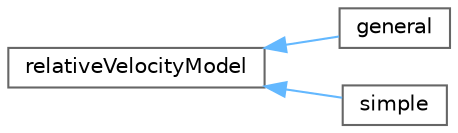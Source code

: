 digraph "Graphical Class Hierarchy"
{
 // LATEX_PDF_SIZE
  bgcolor="transparent";
  edge [fontname=Helvetica,fontsize=10,labelfontname=Helvetica,labelfontsize=10];
  node [fontname=Helvetica,fontsize=10,shape=box,height=0.2,width=0.4];
  rankdir="LR";
  Node0 [id="Node000000",label="relativeVelocityModel",height=0.2,width=0.4,color="grey40", fillcolor="white", style="filled",URL="$classFoam_1_1relativeVelocityModel.html",tooltip=" "];
  Node0 -> Node1 [id="edge5253_Node000000_Node000001",dir="back",color="steelblue1",style="solid",tooltip=" "];
  Node1 [id="Node000001",label="general",height=0.2,width=0.4,color="grey40", fillcolor="white", style="filled",URL="$classFoam_1_1relativeVelocityModels_1_1general.html",tooltip=" "];
  Node0 -> Node2 [id="edge5254_Node000000_Node000002",dir="back",color="steelblue1",style="solid",tooltip=" "];
  Node2 [id="Node000002",label="simple",height=0.2,width=0.4,color="grey40", fillcolor="white", style="filled",URL="$classFoam_1_1relativeVelocityModels_1_1simple.html",tooltip=" "];
}
